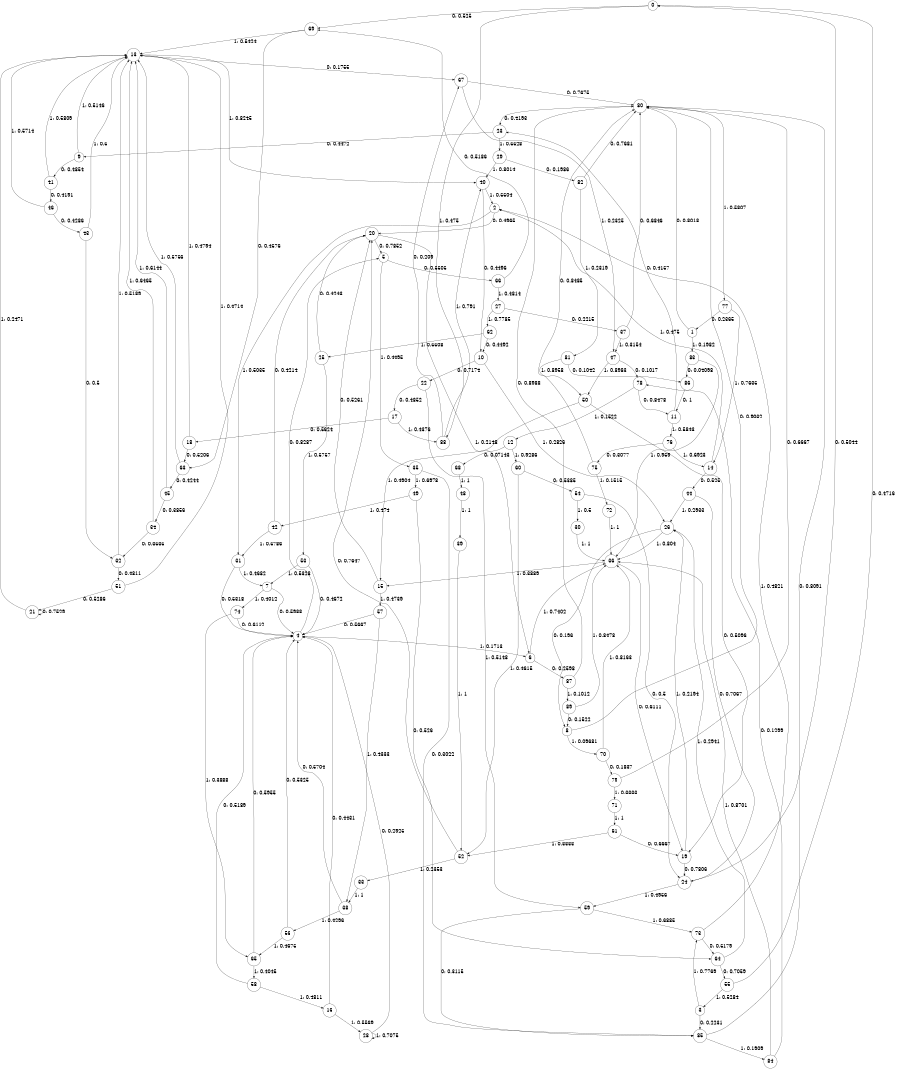 digraph "ch8randomL10" {
size = "6,8.5";
ratio = "fill";
node [shape = circle];
node [fontsize = 24];
edge [fontsize = 24];
0 -> 69 [label = "0: 0.525    "];
0 -> 88 [label = "1: 0.475    "];
1 -> 80 [label = "0: 0.8018   "];
1 -> 83 [label = "1: 0.1982   "];
2 -> 20 [label = "0: 0.4965   "];
2 -> 31 [label = "1: 0.5035   "];
3 -> 85 [label = "0: 0.2231   "];
3 -> 73 [label = "1: 0.7769   "];
4 -> 5 [label = "0: 0.8287   "];
4 -> 6 [label = "1: 0.1713   "];
5 -> 66 [label = "0: 0.5505   "];
5 -> 35 [label = "1: 0.4495   "];
6 -> 87 [label = "0: 0.2598   "];
6 -> 36 [label = "1: 0.7402   "];
7 -> 4 [label = "0: 0.5988   "];
7 -> 74 [label = "1: 0.4012   "];
8 -> 80 [label = "0: 0.9032   "];
8 -> 70 [label = "1: 0.09681  "];
9 -> 41 [label = "0: 0.4854   "];
9 -> 13 [label = "1: 0.5146   "];
10 -> 22 [label = "0: 0.7174   "];
10 -> 26 [label = "1: 0.2826   "];
11 -> 23 [label = "0: 0.4157   "];
11 -> 76 [label = "1: 0.5843   "];
12 -> 68 [label = "0: 0.07143  "];
12 -> 60 [label = "1: 0.9286   "];
13 -> 67 [label = "0: 0.1755   "];
13 -> 40 [label = "1: 0.8245   "];
14 -> 44 [label = "0: 0.525    "];
14 -> 2 [label = "1: 0.475    "];
15 -> 20 [label = "0: 0.5261   "];
15 -> 57 [label = "1: 0.4739   "];
16 -> 4 [label = "0: 0.4431   "];
16 -> 28 [label = "1: 0.5569   "];
17 -> 18 [label = "0: 0.5624   "];
17 -> 88 [label = "1: 0.4376   "];
18 -> 63 [label = "0: 0.5206   "];
18 -> 13 [label = "1: 0.4794   "];
19 -> 24 [label = "0: 0.7806   "];
19 -> 26 [label = "1: 0.2194   "];
20 -> 5 [label = "0: 0.7852   "];
20 -> 6 [label = "1: 0.2148   "];
21 -> 21 [label = "0: 0.7529   "];
21 -> 13 [label = "1: 0.2471   "];
22 -> 17 [label = "0: 0.4852   "];
22 -> 59 [label = "1: 0.5148   "];
23 -> 9 [label = "0: 0.4472   "];
23 -> 29 [label = "1: 0.5528   "];
24 -> 0 [label = "0: 0.5044   "];
24 -> 59 [label = "1: 0.4956   "];
25 -> 20 [label = "0: 0.4243   "];
25 -> 53 [label = "1: 0.5757   "];
26 -> 8 [label = "0: 0.196    "];
26 -> 36 [label = "1: 0.804    "];
27 -> 37 [label = "0: 0.2215   "];
27 -> 62 [label = "1: 0.7785   "];
28 -> 4 [label = "0: 0.2925   "];
28 -> 28 [label = "1: 0.7075   "];
29 -> 82 [label = "0: 0.1986   "];
29 -> 40 [label = "1: 0.8014   "];
30 -> 36 [label = "1: 1        "];
31 -> 4 [label = "0: 0.5318   "];
31 -> 7 [label = "1: 0.4682   "];
32 -> 51 [label = "0: 0.4811   "];
32 -> 13 [label = "1: 0.5189   "];
33 -> 38 [label = "1: 1        "];
34 -> 32 [label = "0: 0.3535   "];
34 -> 13 [label = "1: 0.6465   "];
35 -> 85 [label = "0: 0.3022   "];
35 -> 49 [label = "1: 0.6978   "];
36 -> 19 [label = "0: 0.6111   "];
36 -> 15 [label = "1: 0.3889   "];
37 -> 80 [label = "0: 0.6846   "];
37 -> 47 [label = "1: 0.3154   "];
38 -> 4 [label = "0: 0.5704   "];
38 -> 56 [label = "1: 0.4296   "];
39 -> 52 [label = "1: 1        "];
40 -> 10 [label = "0: 0.4496   "];
40 -> 2 [label = "1: 0.5504   "];
41 -> 46 [label = "0: 0.4191   "];
41 -> 13 [label = "1: 0.5809   "];
42 -> 20 [label = "0: 0.4214   "];
42 -> 31 [label = "1: 0.5786   "];
43 -> 32 [label = "0: 0.5      "];
43 -> 13 [label = "1: 0.5      "];
44 -> 24 [label = "0: 0.7067   "];
44 -> 26 [label = "1: 0.2933   "];
45 -> 34 [label = "0: 0.3856   "];
45 -> 13 [label = "1: 0.6144   "];
46 -> 43 [label = "0: 0.4286   "];
46 -> 13 [label = "1: 0.5714   "];
47 -> 78 [label = "0: 0.1017   "];
47 -> 50 [label = "1: 0.8983   "];
48 -> 39 [label = "1: 1        "];
49 -> 64 [label = "0: 0.526    "];
49 -> 42 [label = "1: 0.474    "];
50 -> 19 [label = "0: 0.5096   "];
50 -> 15 [label = "1: 0.4904   "];
51 -> 21 [label = "0: 0.5286   "];
51 -> 13 [label = "1: 0.4714   "];
52 -> 20 [label = "0: 0.7647   "];
52 -> 33 [label = "1: 0.2353   "];
53 -> 4 [label = "0: 0.4672   "];
53 -> 7 [label = "1: 0.5328   "];
54 -> 24 [label = "0: 0.5      "];
54 -> 30 [label = "1: 0.5      "];
55 -> 0 [label = "0: 0.4716   "];
55 -> 3 [label = "1: 0.5284   "];
56 -> 4 [label = "0: 0.5325   "];
56 -> 65 [label = "1: 0.4675   "];
57 -> 4 [label = "0: 0.5667   "];
57 -> 38 [label = "1: 0.4333   "];
58 -> 4 [label = "0: 0.5189   "];
58 -> 16 [label = "1: 0.4811   "];
59 -> 85 [label = "0: 0.3115   "];
59 -> 73 [label = "1: 0.6885   "];
60 -> 54 [label = "0: 0.5385   "];
60 -> 52 [label = "1: 0.4615   "];
61 -> 19 [label = "0: 0.6667   "];
61 -> 52 [label = "1: 0.3333   "];
62 -> 10 [label = "0: 0.4492   "];
62 -> 25 [label = "1: 0.5508   "];
63 -> 45 [label = "0: 0.4244   "];
63 -> 13 [label = "1: 0.5756   "];
64 -> 55 [label = "0: 0.7059   "];
64 -> 26 [label = "1: 0.2941   "];
65 -> 4 [label = "0: 0.5955   "];
65 -> 58 [label = "1: 0.4045   "];
66 -> 69 [label = "0: 0.5186   "];
66 -> 27 [label = "1: 0.4814   "];
67 -> 80 [label = "0: 0.7675   "];
67 -> 47 [label = "1: 0.2325   "];
68 -> 48 [label = "1: 1        "];
69 -> 63 [label = "0: 0.4576   "];
69 -> 13 [label = "1: 0.5424   "];
70 -> 79 [label = "0: 0.1837   "];
70 -> 36 [label = "1: 0.8163   "];
71 -> 61 [label = "1: 1        "];
72 -> 36 [label = "1: 1        "];
73 -> 64 [label = "0: 0.5179   "];
73 -> 2 [label = "1: 0.4821   "];
74 -> 4 [label = "0: 0.6112   "];
74 -> 65 [label = "1: 0.3888   "];
75 -> 80 [label = "0: 0.8485   "];
75 -> 72 [label = "1: 0.1515   "];
76 -> 75 [label = "0: 0.3077   "];
76 -> 14 [label = "1: 0.6923   "];
77 -> 1 [label = "0: 0.2365   "];
77 -> 14 [label = "1: 0.7635   "];
78 -> 11 [label = "0: 0.8478   "];
78 -> 12 [label = "1: 0.1522   "];
79 -> 80 [label = "0: 0.6667   "];
79 -> 71 [label = "1: 0.3333   "];
80 -> 23 [label = "0: 0.4193   "];
80 -> 77 [label = "1: 0.5807   "];
81 -> 86 [label = "0: 0.1042   "];
81 -> 50 [label = "1: 0.8958   "];
82 -> 80 [label = "0: 0.7681   "];
82 -> 81 [label = "1: 0.2319   "];
83 -> 86 [label = "0: 0.04098  "];
83 -> 36 [label = "1: 0.959    "];
84 -> 78 [label = "0: 0.1299   "];
84 -> 36 [label = "1: 0.8701   "];
85 -> 80 [label = "0: 0.8091   "];
85 -> 84 [label = "1: 0.1909   "];
86 -> 11 [label = "0: 1        "];
87 -> 80 [label = "0: 0.8988   "];
87 -> 89 [label = "1: 0.1012   "];
88 -> 67 [label = "0: 0.209    "];
88 -> 40 [label = "1: 0.791    "];
89 -> 8 [label = "0: 0.1522   "];
89 -> 36 [label = "1: 0.8478   "];
}